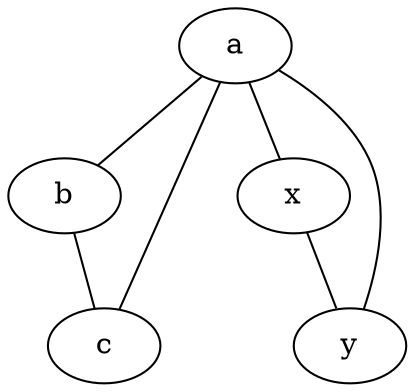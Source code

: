 graph test2 {
       a -- b -- c;
       a -- c;
       a -- {x y};
       x -- y [w=5.129,len=255];
}

